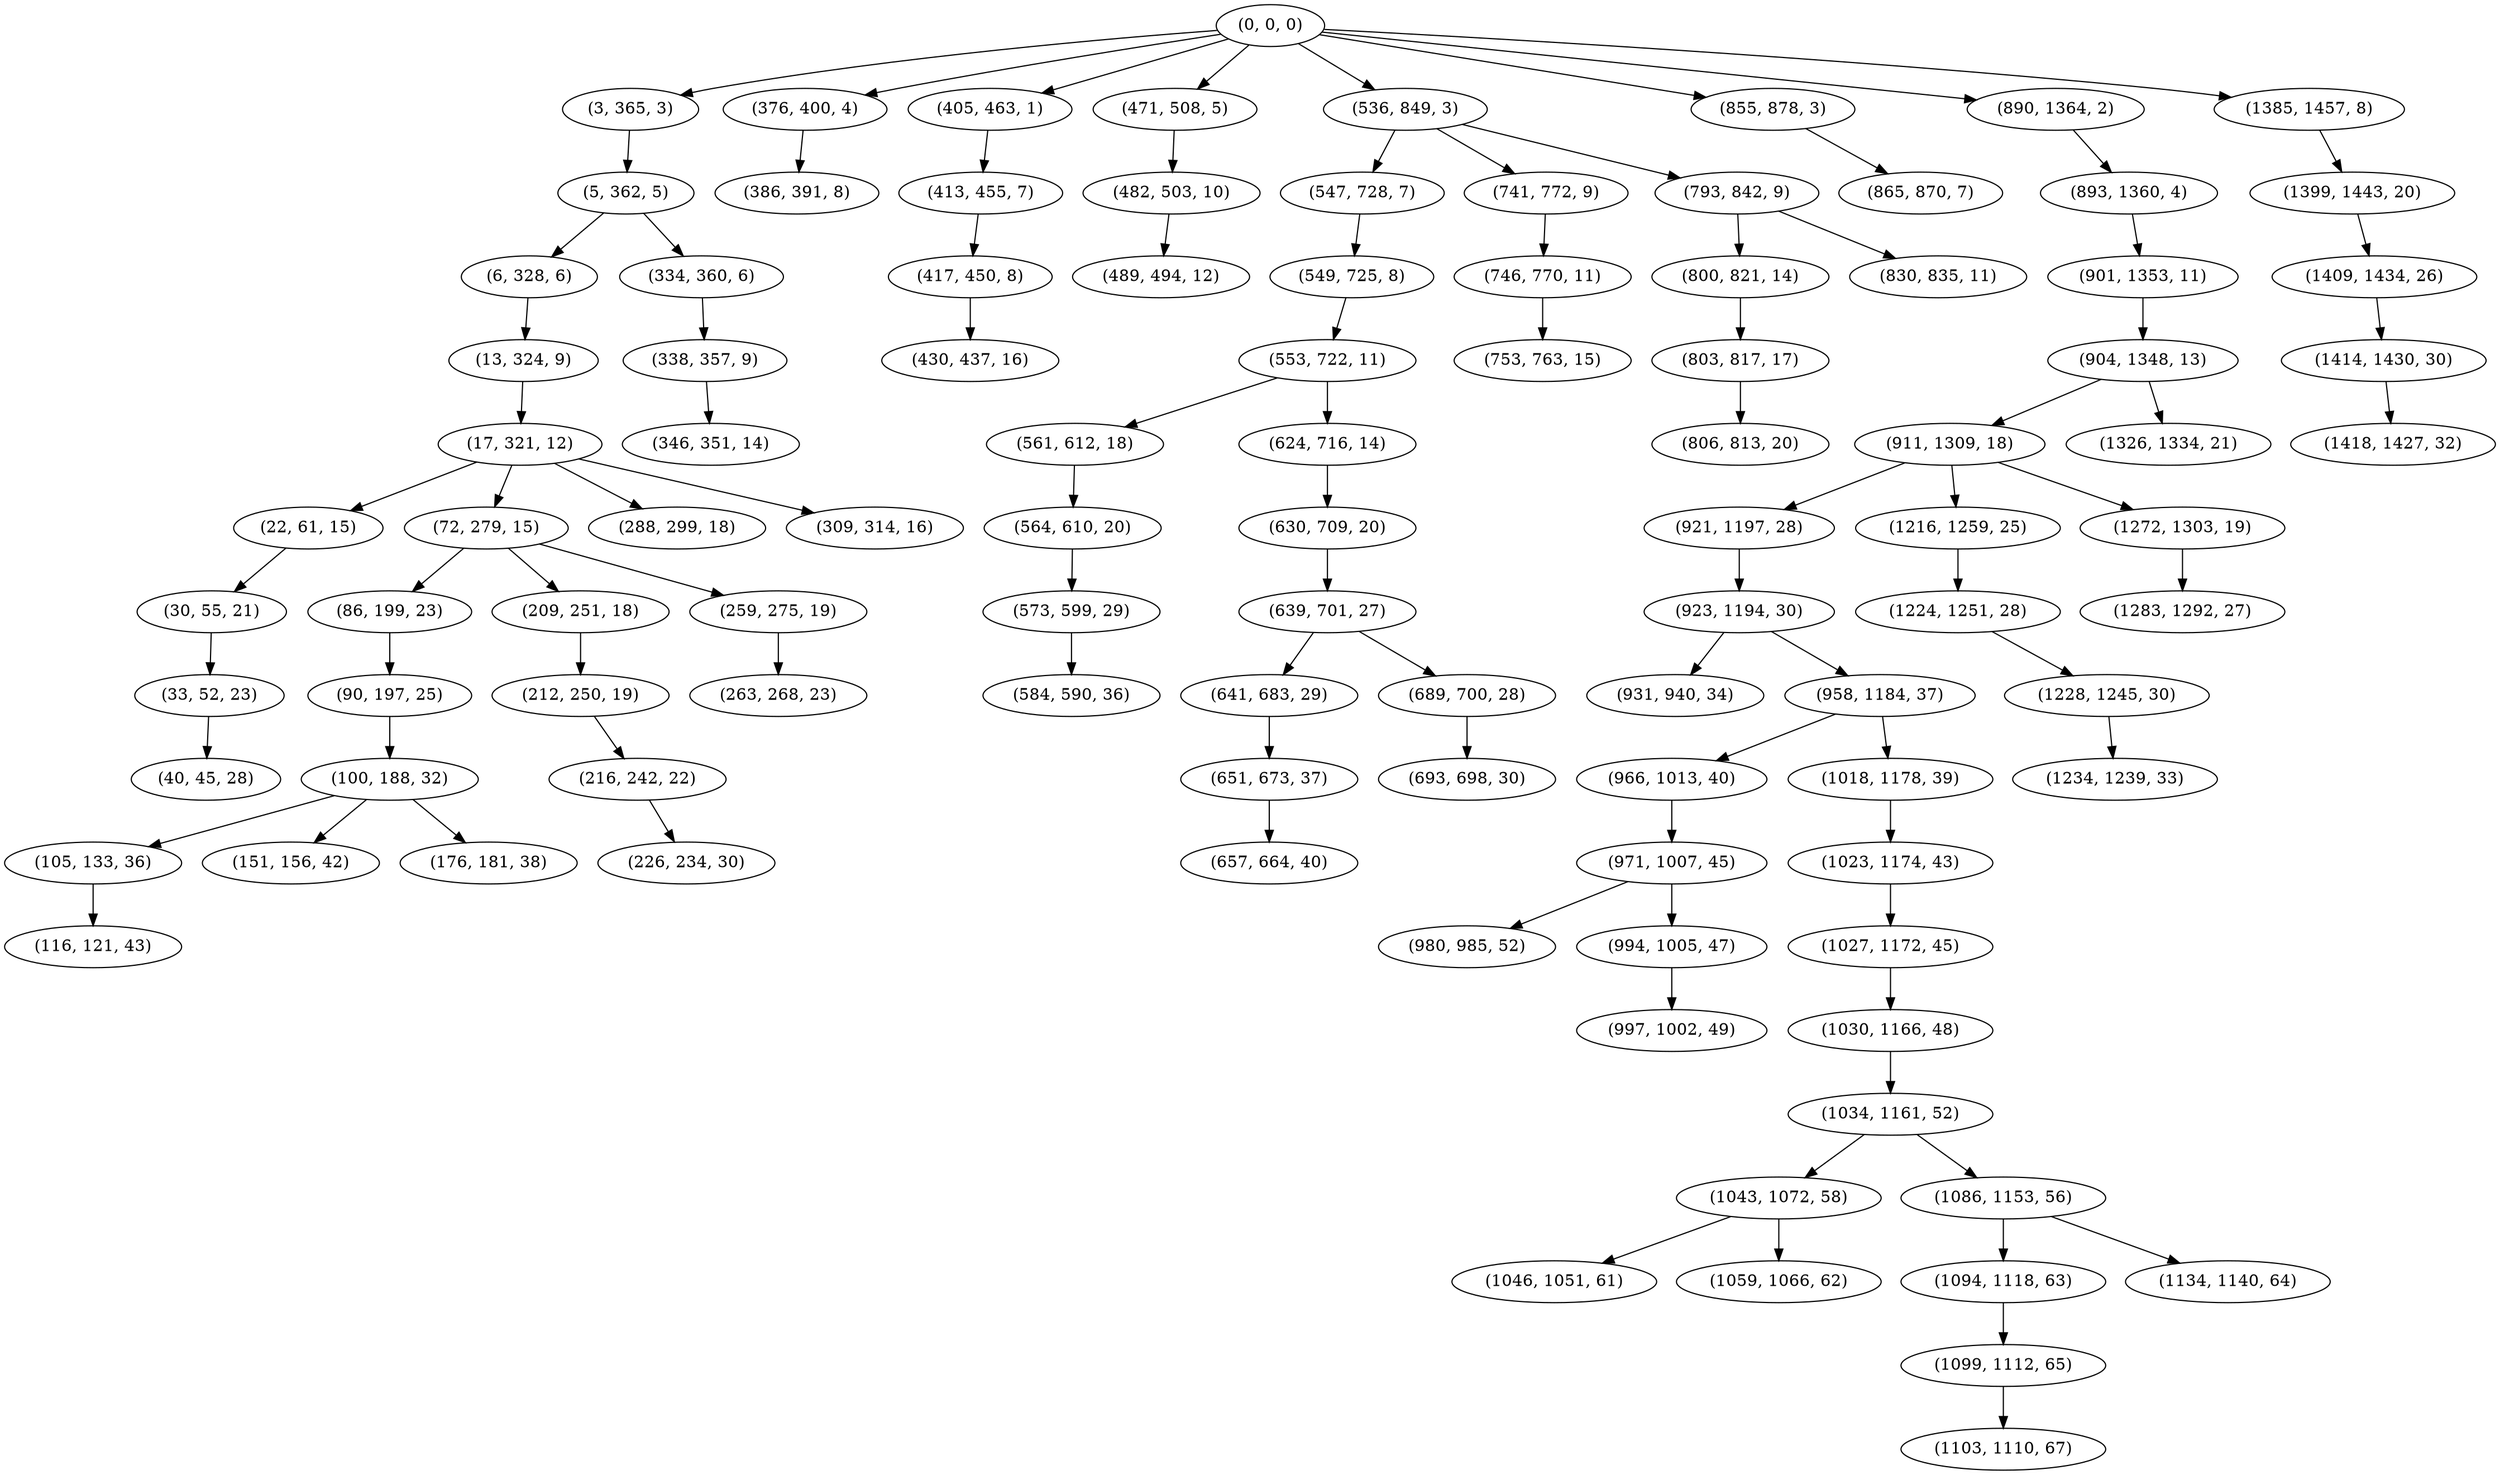 digraph tree {
    "(0, 0, 0)";
    "(3, 365, 3)";
    "(5, 362, 5)";
    "(6, 328, 6)";
    "(13, 324, 9)";
    "(17, 321, 12)";
    "(22, 61, 15)";
    "(30, 55, 21)";
    "(33, 52, 23)";
    "(40, 45, 28)";
    "(72, 279, 15)";
    "(86, 199, 23)";
    "(90, 197, 25)";
    "(100, 188, 32)";
    "(105, 133, 36)";
    "(116, 121, 43)";
    "(151, 156, 42)";
    "(176, 181, 38)";
    "(209, 251, 18)";
    "(212, 250, 19)";
    "(216, 242, 22)";
    "(226, 234, 30)";
    "(259, 275, 19)";
    "(263, 268, 23)";
    "(288, 299, 18)";
    "(309, 314, 16)";
    "(334, 360, 6)";
    "(338, 357, 9)";
    "(346, 351, 14)";
    "(376, 400, 4)";
    "(386, 391, 8)";
    "(405, 463, 1)";
    "(413, 455, 7)";
    "(417, 450, 8)";
    "(430, 437, 16)";
    "(471, 508, 5)";
    "(482, 503, 10)";
    "(489, 494, 12)";
    "(536, 849, 3)";
    "(547, 728, 7)";
    "(549, 725, 8)";
    "(553, 722, 11)";
    "(561, 612, 18)";
    "(564, 610, 20)";
    "(573, 599, 29)";
    "(584, 590, 36)";
    "(624, 716, 14)";
    "(630, 709, 20)";
    "(639, 701, 27)";
    "(641, 683, 29)";
    "(651, 673, 37)";
    "(657, 664, 40)";
    "(689, 700, 28)";
    "(693, 698, 30)";
    "(741, 772, 9)";
    "(746, 770, 11)";
    "(753, 763, 15)";
    "(793, 842, 9)";
    "(800, 821, 14)";
    "(803, 817, 17)";
    "(806, 813, 20)";
    "(830, 835, 11)";
    "(855, 878, 3)";
    "(865, 870, 7)";
    "(890, 1364, 2)";
    "(893, 1360, 4)";
    "(901, 1353, 11)";
    "(904, 1348, 13)";
    "(911, 1309, 18)";
    "(921, 1197, 28)";
    "(923, 1194, 30)";
    "(931, 940, 34)";
    "(958, 1184, 37)";
    "(966, 1013, 40)";
    "(971, 1007, 45)";
    "(980, 985, 52)";
    "(994, 1005, 47)";
    "(997, 1002, 49)";
    "(1018, 1178, 39)";
    "(1023, 1174, 43)";
    "(1027, 1172, 45)";
    "(1030, 1166, 48)";
    "(1034, 1161, 52)";
    "(1043, 1072, 58)";
    "(1046, 1051, 61)";
    "(1059, 1066, 62)";
    "(1086, 1153, 56)";
    "(1094, 1118, 63)";
    "(1099, 1112, 65)";
    "(1103, 1110, 67)";
    "(1134, 1140, 64)";
    "(1216, 1259, 25)";
    "(1224, 1251, 28)";
    "(1228, 1245, 30)";
    "(1234, 1239, 33)";
    "(1272, 1303, 19)";
    "(1283, 1292, 27)";
    "(1326, 1334, 21)";
    "(1385, 1457, 8)";
    "(1399, 1443, 20)";
    "(1409, 1434, 26)";
    "(1414, 1430, 30)";
    "(1418, 1427, 32)";
    "(0, 0, 0)" -> "(3, 365, 3)";
    "(0, 0, 0)" -> "(376, 400, 4)";
    "(0, 0, 0)" -> "(405, 463, 1)";
    "(0, 0, 0)" -> "(471, 508, 5)";
    "(0, 0, 0)" -> "(536, 849, 3)";
    "(0, 0, 0)" -> "(855, 878, 3)";
    "(0, 0, 0)" -> "(890, 1364, 2)";
    "(0, 0, 0)" -> "(1385, 1457, 8)";
    "(3, 365, 3)" -> "(5, 362, 5)";
    "(5, 362, 5)" -> "(6, 328, 6)";
    "(5, 362, 5)" -> "(334, 360, 6)";
    "(6, 328, 6)" -> "(13, 324, 9)";
    "(13, 324, 9)" -> "(17, 321, 12)";
    "(17, 321, 12)" -> "(22, 61, 15)";
    "(17, 321, 12)" -> "(72, 279, 15)";
    "(17, 321, 12)" -> "(288, 299, 18)";
    "(17, 321, 12)" -> "(309, 314, 16)";
    "(22, 61, 15)" -> "(30, 55, 21)";
    "(30, 55, 21)" -> "(33, 52, 23)";
    "(33, 52, 23)" -> "(40, 45, 28)";
    "(72, 279, 15)" -> "(86, 199, 23)";
    "(72, 279, 15)" -> "(209, 251, 18)";
    "(72, 279, 15)" -> "(259, 275, 19)";
    "(86, 199, 23)" -> "(90, 197, 25)";
    "(90, 197, 25)" -> "(100, 188, 32)";
    "(100, 188, 32)" -> "(105, 133, 36)";
    "(100, 188, 32)" -> "(151, 156, 42)";
    "(100, 188, 32)" -> "(176, 181, 38)";
    "(105, 133, 36)" -> "(116, 121, 43)";
    "(209, 251, 18)" -> "(212, 250, 19)";
    "(212, 250, 19)" -> "(216, 242, 22)";
    "(216, 242, 22)" -> "(226, 234, 30)";
    "(259, 275, 19)" -> "(263, 268, 23)";
    "(334, 360, 6)" -> "(338, 357, 9)";
    "(338, 357, 9)" -> "(346, 351, 14)";
    "(376, 400, 4)" -> "(386, 391, 8)";
    "(405, 463, 1)" -> "(413, 455, 7)";
    "(413, 455, 7)" -> "(417, 450, 8)";
    "(417, 450, 8)" -> "(430, 437, 16)";
    "(471, 508, 5)" -> "(482, 503, 10)";
    "(482, 503, 10)" -> "(489, 494, 12)";
    "(536, 849, 3)" -> "(547, 728, 7)";
    "(536, 849, 3)" -> "(741, 772, 9)";
    "(536, 849, 3)" -> "(793, 842, 9)";
    "(547, 728, 7)" -> "(549, 725, 8)";
    "(549, 725, 8)" -> "(553, 722, 11)";
    "(553, 722, 11)" -> "(561, 612, 18)";
    "(553, 722, 11)" -> "(624, 716, 14)";
    "(561, 612, 18)" -> "(564, 610, 20)";
    "(564, 610, 20)" -> "(573, 599, 29)";
    "(573, 599, 29)" -> "(584, 590, 36)";
    "(624, 716, 14)" -> "(630, 709, 20)";
    "(630, 709, 20)" -> "(639, 701, 27)";
    "(639, 701, 27)" -> "(641, 683, 29)";
    "(639, 701, 27)" -> "(689, 700, 28)";
    "(641, 683, 29)" -> "(651, 673, 37)";
    "(651, 673, 37)" -> "(657, 664, 40)";
    "(689, 700, 28)" -> "(693, 698, 30)";
    "(741, 772, 9)" -> "(746, 770, 11)";
    "(746, 770, 11)" -> "(753, 763, 15)";
    "(793, 842, 9)" -> "(800, 821, 14)";
    "(793, 842, 9)" -> "(830, 835, 11)";
    "(800, 821, 14)" -> "(803, 817, 17)";
    "(803, 817, 17)" -> "(806, 813, 20)";
    "(855, 878, 3)" -> "(865, 870, 7)";
    "(890, 1364, 2)" -> "(893, 1360, 4)";
    "(893, 1360, 4)" -> "(901, 1353, 11)";
    "(901, 1353, 11)" -> "(904, 1348, 13)";
    "(904, 1348, 13)" -> "(911, 1309, 18)";
    "(904, 1348, 13)" -> "(1326, 1334, 21)";
    "(911, 1309, 18)" -> "(921, 1197, 28)";
    "(911, 1309, 18)" -> "(1216, 1259, 25)";
    "(911, 1309, 18)" -> "(1272, 1303, 19)";
    "(921, 1197, 28)" -> "(923, 1194, 30)";
    "(923, 1194, 30)" -> "(931, 940, 34)";
    "(923, 1194, 30)" -> "(958, 1184, 37)";
    "(958, 1184, 37)" -> "(966, 1013, 40)";
    "(958, 1184, 37)" -> "(1018, 1178, 39)";
    "(966, 1013, 40)" -> "(971, 1007, 45)";
    "(971, 1007, 45)" -> "(980, 985, 52)";
    "(971, 1007, 45)" -> "(994, 1005, 47)";
    "(994, 1005, 47)" -> "(997, 1002, 49)";
    "(1018, 1178, 39)" -> "(1023, 1174, 43)";
    "(1023, 1174, 43)" -> "(1027, 1172, 45)";
    "(1027, 1172, 45)" -> "(1030, 1166, 48)";
    "(1030, 1166, 48)" -> "(1034, 1161, 52)";
    "(1034, 1161, 52)" -> "(1043, 1072, 58)";
    "(1034, 1161, 52)" -> "(1086, 1153, 56)";
    "(1043, 1072, 58)" -> "(1046, 1051, 61)";
    "(1043, 1072, 58)" -> "(1059, 1066, 62)";
    "(1086, 1153, 56)" -> "(1094, 1118, 63)";
    "(1086, 1153, 56)" -> "(1134, 1140, 64)";
    "(1094, 1118, 63)" -> "(1099, 1112, 65)";
    "(1099, 1112, 65)" -> "(1103, 1110, 67)";
    "(1216, 1259, 25)" -> "(1224, 1251, 28)";
    "(1224, 1251, 28)" -> "(1228, 1245, 30)";
    "(1228, 1245, 30)" -> "(1234, 1239, 33)";
    "(1272, 1303, 19)" -> "(1283, 1292, 27)";
    "(1385, 1457, 8)" -> "(1399, 1443, 20)";
    "(1399, 1443, 20)" -> "(1409, 1434, 26)";
    "(1409, 1434, 26)" -> "(1414, 1430, 30)";
    "(1414, 1430, 30)" -> "(1418, 1427, 32)";
}
